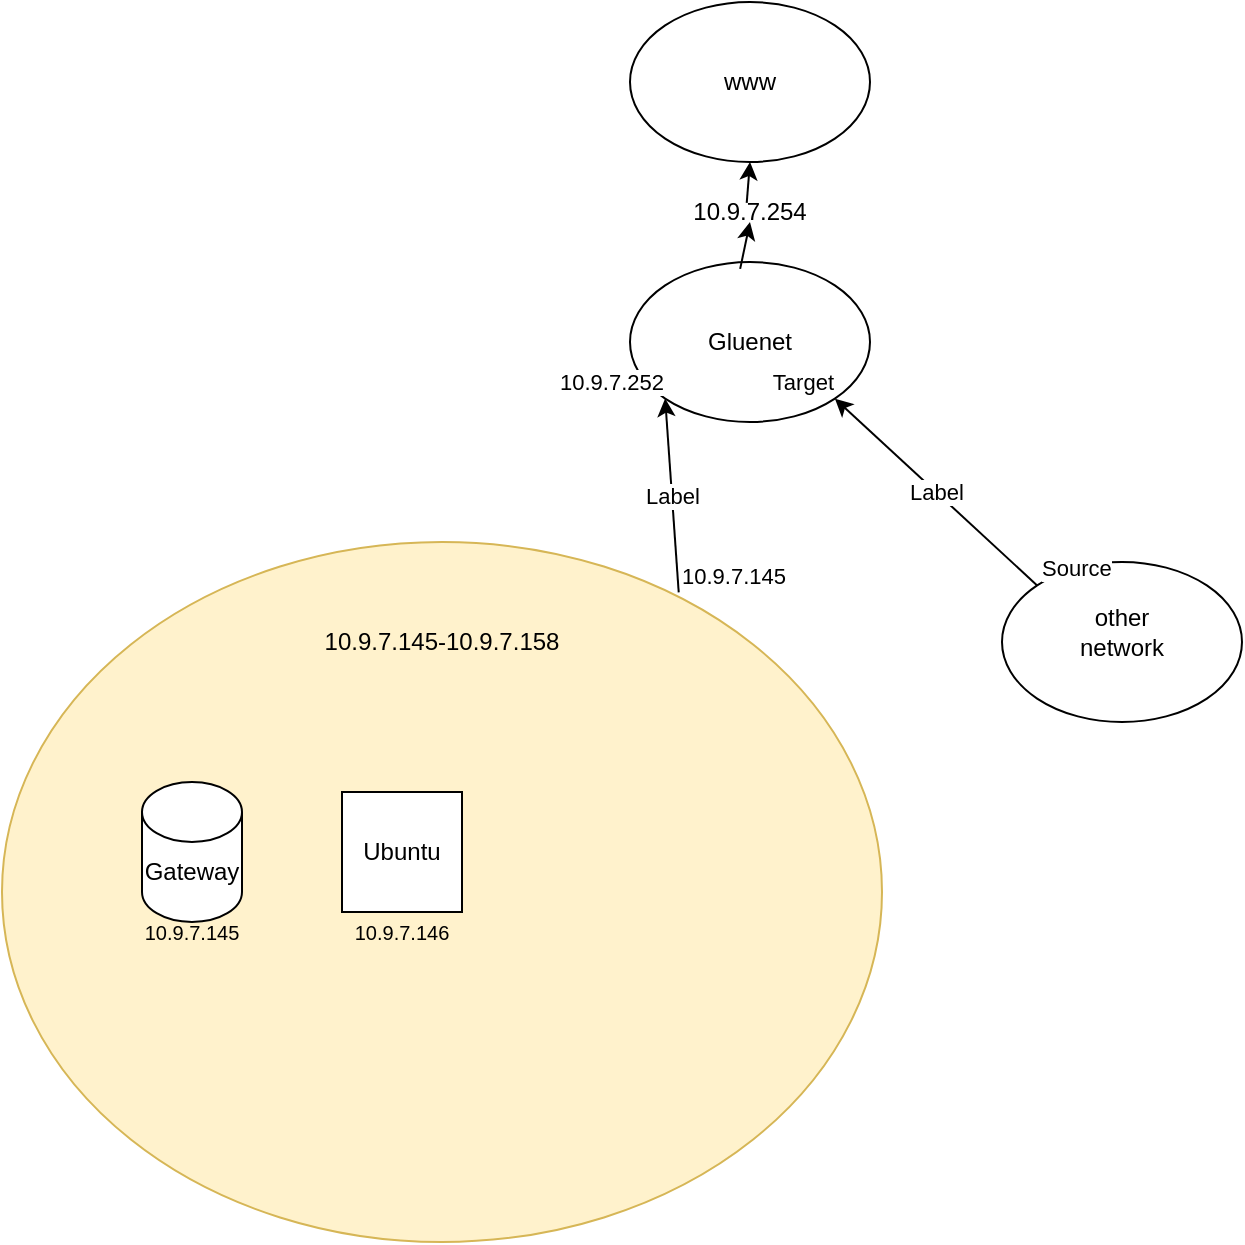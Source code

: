 <mxfile version="21.0.8" type="device"><diagram id="rQD_Hb7clvqYF0GgANri" name="Seite-1"><mxGraphModel dx="424" dy="271" grid="1" gridSize="10" guides="1" tooltips="1" connect="1" arrows="1" fold="1" page="1" pageScale="1" pageWidth="827" pageHeight="1169" math="0" shadow="0"><root><mxCell id="0"/><mxCell id="1" parent="0"/><mxCell id="GxD-A043HYMKnws2qZVp-2" value="" style="ellipse;whiteSpace=wrap;html=1;" vertex="1" parent="1"><mxGeometry x="354" y="400" width="120" height="80" as="geometry"/></mxCell><mxCell id="GxD-A043HYMKnws2qZVp-3" value="Gluenet" style="text;html=1;strokeColor=none;fillColor=none;align=center;verticalAlign=middle;whiteSpace=wrap;rounded=0;" vertex="1" parent="1"><mxGeometry x="384" y="425" width="60" height="30" as="geometry"/></mxCell><mxCell id="GxD-A043HYMKnws2qZVp-5" value="" style="ellipse;whiteSpace=wrap;html=1;" vertex="1" parent="1"><mxGeometry x="354" y="270" width="120" height="80" as="geometry"/></mxCell><mxCell id="GxD-A043HYMKnws2qZVp-6" value="www" style="text;html=1;strokeColor=none;fillColor=none;align=center;verticalAlign=middle;whiteSpace=wrap;rounded=0;" vertex="1" parent="1"><mxGeometry x="384" y="295" width="60" height="30" as="geometry"/></mxCell><mxCell id="GxD-A043HYMKnws2qZVp-8" value="" style="ellipse;whiteSpace=wrap;html=1;" vertex="1" parent="1"><mxGeometry x="540" y="550" width="120" height="80" as="geometry"/></mxCell><mxCell id="GxD-A043HYMKnws2qZVp-9" value="other network" style="text;html=1;strokeColor=none;fillColor=none;align=center;verticalAlign=middle;whiteSpace=wrap;rounded=0;" vertex="1" parent="1"><mxGeometry x="570" y="570" width="60" height="30" as="geometry"/></mxCell><mxCell id="GxD-A043HYMKnws2qZVp-15" value="" style="ellipse;whiteSpace=wrap;html=1;fillColor=#fff2cc;strokeColor=#d6b656;" vertex="1" parent="1"><mxGeometry x="40" y="540" width="440" height="350" as="geometry"/></mxCell><mxCell id="GxD-A043HYMKnws2qZVp-18" value="" style="endArrow=classic;html=1;rounded=0;entryX=0;entryY=1;entryDx=0;entryDy=0;exitX=0.769;exitY=0.072;exitDx=0;exitDy=0;exitPerimeter=0;" edge="1" parent="1" source="GxD-A043HYMKnws2qZVp-15" target="GxD-A043HYMKnws2qZVp-2"><mxGeometry relative="1" as="geometry"><mxPoint x="350" y="490" as="sourcePoint"/><mxPoint x="384" y="630" as="targetPoint"/></mxGeometry></mxCell><mxCell id="GxD-A043HYMKnws2qZVp-19" value="Label" style="edgeLabel;resizable=0;html=1;align=center;verticalAlign=middle;" connectable="0" vertex="1" parent="GxD-A043HYMKnws2qZVp-18"><mxGeometry relative="1" as="geometry"/></mxCell><mxCell id="GxD-A043HYMKnws2qZVp-20" value="10.9.7.145" style="edgeLabel;resizable=0;html=1;align=left;verticalAlign=bottom;" connectable="0" vertex="1" parent="GxD-A043HYMKnws2qZVp-18"><mxGeometry x="-1" relative="1" as="geometry"/></mxCell><mxCell id="GxD-A043HYMKnws2qZVp-21" value="10.9.7.252" style="edgeLabel;resizable=0;html=1;align=right;verticalAlign=bottom;" connectable="0" vertex="1" parent="GxD-A043HYMKnws2qZVp-18"><mxGeometry x="1" relative="1" as="geometry"/></mxCell><mxCell id="GxD-A043HYMKnws2qZVp-23" value="" style="endArrow=classic;html=1;rounded=0;entryX=1;entryY=1;entryDx=0;entryDy=0;exitX=0;exitY=0;exitDx=0;exitDy=0;" edge="1" parent="1" source="GxD-A043HYMKnws2qZVp-8" target="GxD-A043HYMKnws2qZVp-2"><mxGeometry relative="1" as="geometry"><mxPoint x="260" y="550" as="sourcePoint"/><mxPoint x="420" y="550" as="targetPoint"/></mxGeometry></mxCell><mxCell id="GxD-A043HYMKnws2qZVp-24" value="Label" style="edgeLabel;resizable=0;html=1;align=center;verticalAlign=middle;" connectable="0" vertex="1" parent="GxD-A043HYMKnws2qZVp-23"><mxGeometry relative="1" as="geometry"/></mxCell><mxCell id="GxD-A043HYMKnws2qZVp-25" value="Source" style="edgeLabel;resizable=0;html=1;align=left;verticalAlign=bottom;" connectable="0" vertex="1" parent="GxD-A043HYMKnws2qZVp-23"><mxGeometry x="-1" relative="1" as="geometry"/></mxCell><mxCell id="GxD-A043HYMKnws2qZVp-26" value="Target" style="edgeLabel;resizable=0;html=1;align=right;verticalAlign=bottom;" connectable="0" vertex="1" parent="GxD-A043HYMKnws2qZVp-23"><mxGeometry x="1" relative="1" as="geometry"/></mxCell><mxCell id="GxD-A043HYMKnws2qZVp-27" value="" style="endArrow=classic;html=1;rounded=0;entryX=0.5;entryY=1;entryDx=0;entryDy=0;exitX=0.459;exitY=0.043;exitDx=0;exitDy=0;exitPerimeter=0;" edge="1" parent="1" source="GxD-A043HYMKnws2qZVp-29" target="GxD-A043HYMKnws2qZVp-5"><mxGeometry relative="1" as="geometry"><mxPoint x="370" y="460" as="sourcePoint"/><mxPoint x="470" y="460" as="targetPoint"/></mxGeometry></mxCell><mxCell id="GxD-A043HYMKnws2qZVp-32" value="" style="endArrow=classic;html=1;rounded=0;entryX=0.5;entryY=1;entryDx=0;entryDy=0;exitX=0.459;exitY=0.043;exitDx=0;exitDy=0;exitPerimeter=0;" edge="1" parent="1" source="GxD-A043HYMKnws2qZVp-2" target="GxD-A043HYMKnws2qZVp-29"><mxGeometry relative="1" as="geometry"><mxPoint x="409" y="403" as="sourcePoint"/><mxPoint x="414" y="350" as="targetPoint"/></mxGeometry></mxCell><mxCell id="GxD-A043HYMKnws2qZVp-29" value="10.9.7.254" style="text;html=1;strokeColor=none;fillColor=none;align=center;verticalAlign=middle;whiteSpace=wrap;rounded=0;" vertex="1" parent="1"><mxGeometry x="394" y="370" width="40" height="10" as="geometry"/></mxCell><mxCell id="GxD-A043HYMKnws2qZVp-33" value="10.9.7.145-10.9.7.158" style="text;html=1;strokeColor=none;fillColor=none;align=center;verticalAlign=middle;whiteSpace=wrap;rounded=0;" vertex="1" parent="1"><mxGeometry x="195" y="575" width="130" height="30" as="geometry"/></mxCell><mxCell id="GxD-A043HYMKnws2qZVp-34" value="" style="shape=cylinder3;whiteSpace=wrap;html=1;boundedLbl=1;backgroundOutline=1;size=15;" vertex="1" parent="1"><mxGeometry x="110" y="660" width="50" height="70" as="geometry"/></mxCell><mxCell id="GxD-A043HYMKnws2qZVp-37" value="" style="whiteSpace=wrap;html=1;aspect=fixed;" vertex="1" parent="1"><mxGeometry x="210" y="665" width="60" height="60" as="geometry"/></mxCell><mxCell id="GxD-A043HYMKnws2qZVp-38" value="Ubuntu" style="text;html=1;strokeColor=none;fillColor=none;align=center;verticalAlign=middle;whiteSpace=wrap;rounded=0;" vertex="1" parent="1"><mxGeometry x="210" y="680" width="60" height="30" as="geometry"/></mxCell><mxCell id="GxD-A043HYMKnws2qZVp-39" value="Gateway" style="text;html=1;strokeColor=none;fillColor=none;align=center;verticalAlign=middle;whiteSpace=wrap;rounded=0;" vertex="1" parent="1"><mxGeometry x="105" y="690" width="60" height="30" as="geometry"/></mxCell><mxCell id="GxD-A043HYMKnws2qZVp-40" value="&lt;span style=&quot;font-size: 10px;&quot;&gt;10.9.7.145&lt;/span&gt;" style="text;html=1;strokeColor=none;fillColor=none;align=center;verticalAlign=middle;whiteSpace=wrap;rounded=0;" vertex="1" parent="1"><mxGeometry x="115" y="730" width="40" height="10" as="geometry"/></mxCell><mxCell id="GxD-A043HYMKnws2qZVp-42" value="&lt;span style=&quot;font-size: 10px;&quot;&gt;10.9.7.146&lt;/span&gt;" style="text;html=1;strokeColor=none;fillColor=none;align=center;verticalAlign=middle;whiteSpace=wrap;rounded=0;" vertex="1" parent="1"><mxGeometry x="215" y="730" width="50" height="10" as="geometry"/></mxCell></root></mxGraphModel></diagram></mxfile>